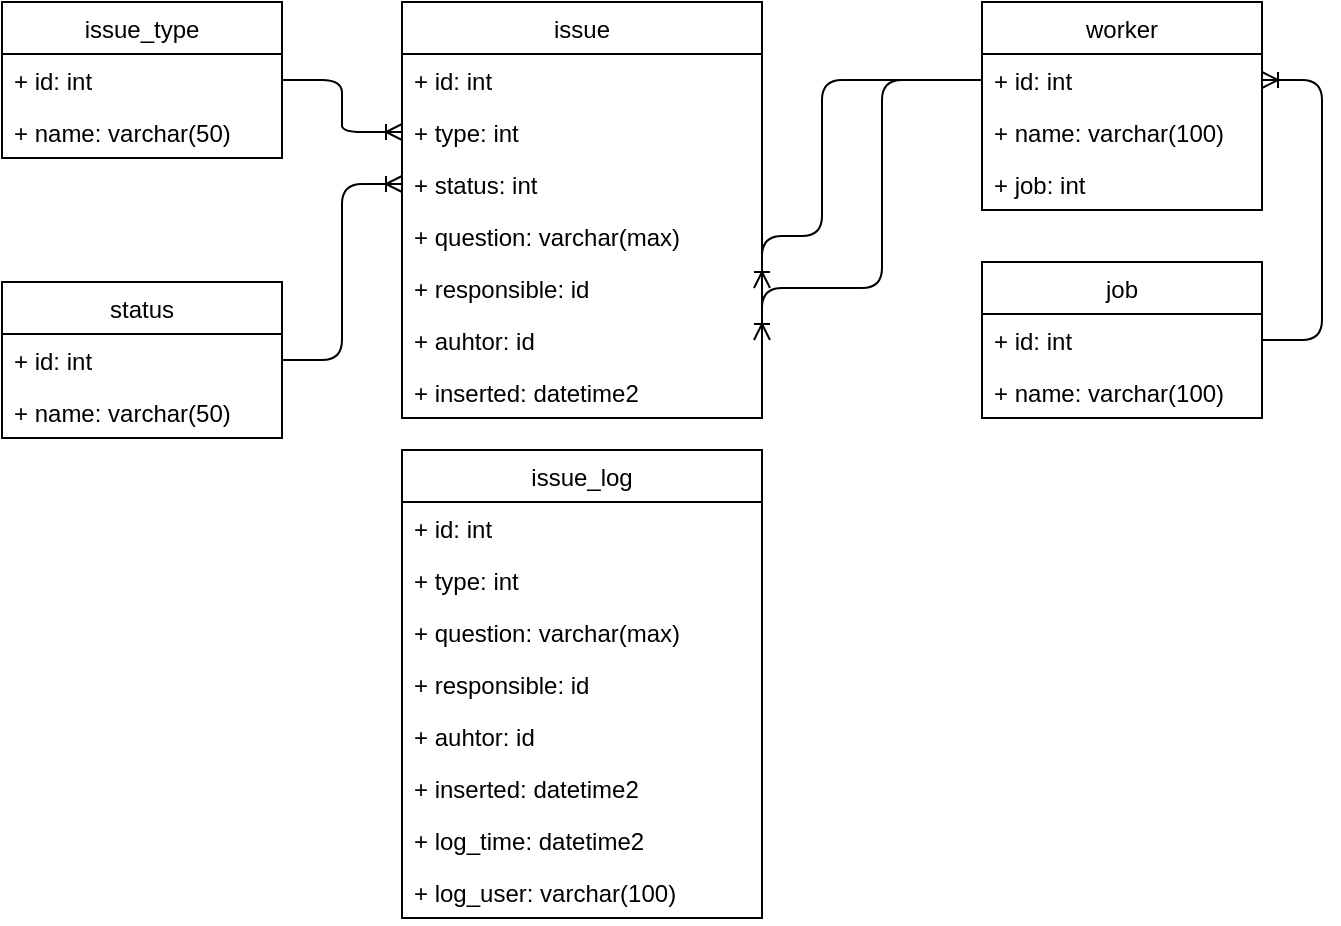 <mxfile version="12.9.14" type="device"><diagram id="uorjm6wV7Zmm8NPPrAeM" name="Page-1"><mxGraphModel dx="1422" dy="791" grid="1" gridSize="10" guides="1" tooltips="1" connect="1" arrows="1" fold="1" page="1" pageScale="1" pageWidth="827" pageHeight="1169" math="0" shadow="0"><root><mxCell id="0"/><mxCell id="1" parent="0"/><mxCell id="ehUCpV0Lfkj7t9eqmJFf-1" value="issue" style="swimlane;fontStyle=0;childLayout=stackLayout;horizontal=1;startSize=26;fillColor=none;horizontalStack=0;resizeParent=1;resizeParentMax=0;resizeLast=0;collapsible=1;marginBottom=0;direction=east;" parent="1" vertex="1"><mxGeometry x="220" y="270" width="180" height="208" as="geometry"/></mxCell><mxCell id="ehUCpV0Lfkj7t9eqmJFf-2" value="+ id: int" style="text;strokeColor=none;fillColor=none;align=left;verticalAlign=top;spacingLeft=4;spacingRight=4;overflow=hidden;rotatable=0;points=[[0,0.5],[1,0.5]];portConstraint=eastwest;" parent="ehUCpV0Lfkj7t9eqmJFf-1" vertex="1"><mxGeometry y="26" width="180" height="26" as="geometry"/></mxCell><mxCell id="ehUCpV0Lfkj7t9eqmJFf-3" value="+ type: int" style="text;strokeColor=none;fillColor=none;align=left;verticalAlign=top;spacingLeft=4;spacingRight=4;overflow=hidden;rotatable=0;points=[[0,0.5],[1,0.5]];portConstraint=eastwest;" parent="ehUCpV0Lfkj7t9eqmJFf-1" vertex="1"><mxGeometry y="52" width="180" height="26" as="geometry"/></mxCell><mxCell id="v5-DmMwLZbDh9ci2ASe7-2" value="+ status: int" style="text;strokeColor=none;fillColor=none;align=left;verticalAlign=top;spacingLeft=4;spacingRight=4;overflow=hidden;rotatable=0;points=[[0,0.5],[1,0.5]];portConstraint=eastwest;" vertex="1" parent="ehUCpV0Lfkj7t9eqmJFf-1"><mxGeometry y="78" width="180" height="26" as="geometry"/></mxCell><mxCell id="ehUCpV0Lfkj7t9eqmJFf-4" value="+ question: varchar(max)" style="text;strokeColor=none;fillColor=none;align=left;verticalAlign=top;spacingLeft=4;spacingRight=4;overflow=hidden;rotatable=0;points=[[0,0.5],[1,0.5]];portConstraint=eastwest;" parent="ehUCpV0Lfkj7t9eqmJFf-1" vertex="1"><mxGeometry y="104" width="180" height="26" as="geometry"/></mxCell><mxCell id="ehUCpV0Lfkj7t9eqmJFf-5" value="+ responsible: id" style="text;strokeColor=none;fillColor=none;align=left;verticalAlign=top;spacingLeft=4;spacingRight=4;overflow=hidden;rotatable=0;points=[[0,0.5],[1,0.5]];portConstraint=eastwest;" parent="ehUCpV0Lfkj7t9eqmJFf-1" vertex="1"><mxGeometry y="130" width="180" height="26" as="geometry"/></mxCell><mxCell id="ehUCpV0Lfkj7t9eqmJFf-6" value="+ auhtor: id" style="text;strokeColor=none;fillColor=none;align=left;verticalAlign=top;spacingLeft=4;spacingRight=4;overflow=hidden;rotatable=0;points=[[0,0.5],[1,0.5]];portConstraint=eastwest;" parent="ehUCpV0Lfkj7t9eqmJFf-1" vertex="1"><mxGeometry y="156" width="180" height="26" as="geometry"/></mxCell><mxCell id="ehUCpV0Lfkj7t9eqmJFf-7" value="+ inserted: datetime2" style="text;strokeColor=none;fillColor=none;align=left;verticalAlign=top;spacingLeft=4;spacingRight=4;overflow=hidden;rotatable=0;points=[[0,0.5],[1,0.5]];portConstraint=eastwest;" parent="ehUCpV0Lfkj7t9eqmJFf-1" vertex="1"><mxGeometry y="182" width="180" height="26" as="geometry"/></mxCell><mxCell id="ehUCpV0Lfkj7t9eqmJFf-16" value="issue_type" style="swimlane;fontStyle=0;childLayout=stackLayout;horizontal=1;startSize=26;fillColor=none;horizontalStack=0;resizeParent=1;resizeParentMax=0;resizeLast=0;collapsible=1;marginBottom=0;" parent="1" vertex="1"><mxGeometry x="20" y="270" width="140" height="78" as="geometry"/></mxCell><mxCell id="ehUCpV0Lfkj7t9eqmJFf-17" value="+ id: int" style="text;strokeColor=none;fillColor=none;align=left;verticalAlign=top;spacingLeft=4;spacingRight=4;overflow=hidden;rotatable=0;points=[[0,0.5],[1,0.5]];portConstraint=eastwest;" parent="ehUCpV0Lfkj7t9eqmJFf-16" vertex="1"><mxGeometry y="26" width="140" height="26" as="geometry"/></mxCell><mxCell id="ehUCpV0Lfkj7t9eqmJFf-18" value="+ name: varchar(50)" style="text;strokeColor=none;fillColor=none;align=left;verticalAlign=top;spacingLeft=4;spacingRight=4;overflow=hidden;rotatable=0;points=[[0,0.5],[1,0.5]];portConstraint=eastwest;" parent="ehUCpV0Lfkj7t9eqmJFf-16" vertex="1"><mxGeometry y="52" width="140" height="26" as="geometry"/></mxCell><mxCell id="ehUCpV0Lfkj7t9eqmJFf-20" value="issue_log" style="swimlane;fontStyle=0;childLayout=stackLayout;horizontal=1;startSize=26;fillColor=none;horizontalStack=0;resizeParent=1;resizeParentMax=0;resizeLast=0;collapsible=1;marginBottom=0;direction=east;" parent="1" vertex="1"><mxGeometry x="220" y="494" width="180" height="234" as="geometry"/></mxCell><mxCell id="ehUCpV0Lfkj7t9eqmJFf-21" value="+ id: int" style="text;strokeColor=none;fillColor=none;align=left;verticalAlign=top;spacingLeft=4;spacingRight=4;overflow=hidden;rotatable=0;points=[[0,0.5],[1,0.5]];portConstraint=eastwest;" parent="ehUCpV0Lfkj7t9eqmJFf-20" vertex="1"><mxGeometry y="26" width="180" height="26" as="geometry"/></mxCell><mxCell id="ehUCpV0Lfkj7t9eqmJFf-22" value="+ type: int" style="text;strokeColor=none;fillColor=none;align=left;verticalAlign=top;spacingLeft=4;spacingRight=4;overflow=hidden;rotatable=0;points=[[0,0.5],[1,0.5]];portConstraint=eastwest;" parent="ehUCpV0Lfkj7t9eqmJFf-20" vertex="1"><mxGeometry y="52" width="180" height="26" as="geometry"/></mxCell><mxCell id="ehUCpV0Lfkj7t9eqmJFf-23" value="+ question: varchar(max)" style="text;strokeColor=none;fillColor=none;align=left;verticalAlign=top;spacingLeft=4;spacingRight=4;overflow=hidden;rotatable=0;points=[[0,0.5],[1,0.5]];portConstraint=eastwest;" parent="ehUCpV0Lfkj7t9eqmJFf-20" vertex="1"><mxGeometry y="78" width="180" height="26" as="geometry"/></mxCell><mxCell id="ehUCpV0Lfkj7t9eqmJFf-24" value="+ responsible: id" style="text;strokeColor=none;fillColor=none;align=left;verticalAlign=top;spacingLeft=4;spacingRight=4;overflow=hidden;rotatable=0;points=[[0,0.5],[1,0.5]];portConstraint=eastwest;" parent="ehUCpV0Lfkj7t9eqmJFf-20" vertex="1"><mxGeometry y="104" width="180" height="26" as="geometry"/></mxCell><mxCell id="ehUCpV0Lfkj7t9eqmJFf-25" value="+ auhtor: id" style="text;strokeColor=none;fillColor=none;align=left;verticalAlign=top;spacingLeft=4;spacingRight=4;overflow=hidden;rotatable=0;points=[[0,0.5],[1,0.5]];portConstraint=eastwest;" parent="ehUCpV0Lfkj7t9eqmJFf-20" vertex="1"><mxGeometry y="130" width="180" height="26" as="geometry"/></mxCell><mxCell id="ehUCpV0Lfkj7t9eqmJFf-26" value="+ inserted: datetime2" style="text;strokeColor=none;fillColor=none;align=left;verticalAlign=top;spacingLeft=4;spacingRight=4;overflow=hidden;rotatable=0;points=[[0,0.5],[1,0.5]];portConstraint=eastwest;" parent="ehUCpV0Lfkj7t9eqmJFf-20" vertex="1"><mxGeometry y="156" width="180" height="26" as="geometry"/></mxCell><mxCell id="ehUCpV0Lfkj7t9eqmJFf-27" value="+ log_time: datetime2" style="text;strokeColor=none;fillColor=none;align=left;verticalAlign=top;spacingLeft=4;spacingRight=4;overflow=hidden;rotatable=0;points=[[0,0.5],[1,0.5]];portConstraint=eastwest;" parent="ehUCpV0Lfkj7t9eqmJFf-20" vertex="1"><mxGeometry y="182" width="180" height="26" as="geometry"/></mxCell><mxCell id="ehUCpV0Lfkj7t9eqmJFf-28" value="+ log_user: varchar(100)" style="text;strokeColor=none;fillColor=none;align=left;verticalAlign=top;spacingLeft=4;spacingRight=4;overflow=hidden;rotatable=0;points=[[0,0.5],[1,0.5]];portConstraint=eastwest;" parent="ehUCpV0Lfkj7t9eqmJFf-20" vertex="1"><mxGeometry y="208" width="180" height="26" as="geometry"/></mxCell><mxCell id="ehUCpV0Lfkj7t9eqmJFf-29" value="" style="edgeStyle=entityRelationEdgeStyle;fontSize=12;html=1;endArrow=ERoneToMany;exitX=1;exitY=0.5;exitDx=0;exitDy=0;entryX=0;entryY=0.5;entryDx=0;entryDy=0;" parent="1" source="ehUCpV0Lfkj7t9eqmJFf-17" target="ehUCpV0Lfkj7t9eqmJFf-3" edge="1"><mxGeometry width="100" height="100" relative="1" as="geometry"><mxPoint x="190" y="200" as="sourcePoint"/><mxPoint x="290" y="100" as="targetPoint"/></mxGeometry></mxCell><mxCell id="ehUCpV0Lfkj7t9eqmJFf-30" value="" style="edgeStyle=orthogonalEdgeStyle;fontSize=12;html=1;endArrow=ERoneToMany;exitX=0;exitY=0.5;exitDx=0;exitDy=0;entryX=1;entryY=0.5;entryDx=0;entryDy=0;" parent="1" source="ehUCpV0Lfkj7t9eqmJFf-9" target="ehUCpV0Lfkj7t9eqmJFf-5" edge="1"><mxGeometry width="100" height="100" relative="1" as="geometry"><mxPoint x="840" y="260" as="sourcePoint"/><mxPoint x="496" y="340" as="targetPoint"/><Array as="points"><mxPoint x="430" y="309"/><mxPoint x="430" y="387"/></Array></mxGeometry></mxCell><mxCell id="ehUCpV0Lfkj7t9eqmJFf-8" value="worker" style="swimlane;fontStyle=0;childLayout=stackLayout;horizontal=1;startSize=26;fillColor=none;horizontalStack=0;resizeParent=1;resizeParentMax=0;resizeLast=0;collapsible=1;marginBottom=0;" parent="1" vertex="1"><mxGeometry x="510" y="270" width="140" height="104" as="geometry"/></mxCell><mxCell id="ehUCpV0Lfkj7t9eqmJFf-9" value="+ id: int" style="text;strokeColor=none;fillColor=none;align=left;verticalAlign=top;spacingLeft=4;spacingRight=4;overflow=hidden;rotatable=0;points=[[0,0.5],[1,0.5]];portConstraint=eastwest;" parent="ehUCpV0Lfkj7t9eqmJFf-8" vertex="1"><mxGeometry y="26" width="140" height="26" as="geometry"/></mxCell><mxCell id="ehUCpV0Lfkj7t9eqmJFf-10" value="+ name: varchar(100)" style="text;strokeColor=none;fillColor=none;align=left;verticalAlign=top;spacingLeft=4;spacingRight=4;overflow=hidden;rotatable=0;points=[[0,0.5],[1,0.5]];portConstraint=eastwest;" parent="ehUCpV0Lfkj7t9eqmJFf-8" vertex="1"><mxGeometry y="52" width="140" height="26" as="geometry"/></mxCell><mxCell id="ehUCpV0Lfkj7t9eqmJFf-11" value="+ job: int" style="text;strokeColor=none;fillColor=none;align=left;verticalAlign=top;spacingLeft=4;spacingRight=4;overflow=hidden;rotatable=0;points=[[0,0.5],[1,0.5]];portConstraint=eastwest;" parent="ehUCpV0Lfkj7t9eqmJFf-8" vertex="1"><mxGeometry y="78" width="140" height="26" as="geometry"/></mxCell><mxCell id="ehUCpV0Lfkj7t9eqmJFf-12" value="job" style="swimlane;fontStyle=0;childLayout=stackLayout;horizontal=1;startSize=26;fillColor=none;horizontalStack=0;resizeParent=1;resizeParentMax=0;resizeLast=0;collapsible=1;marginBottom=0;" parent="1" vertex="1"><mxGeometry x="510" y="400" width="140" height="78" as="geometry"/></mxCell><mxCell id="ehUCpV0Lfkj7t9eqmJFf-13" value="+ id: int" style="text;strokeColor=none;fillColor=none;align=left;verticalAlign=top;spacingLeft=4;spacingRight=4;overflow=hidden;rotatable=0;points=[[0,0.5],[1,0.5]];portConstraint=eastwest;" parent="ehUCpV0Lfkj7t9eqmJFf-12" vertex="1"><mxGeometry y="26" width="140" height="26" as="geometry"/></mxCell><mxCell id="ehUCpV0Lfkj7t9eqmJFf-14" value="+ name: varchar(100)" style="text;strokeColor=none;fillColor=none;align=left;verticalAlign=top;spacingLeft=4;spacingRight=4;overflow=hidden;rotatable=0;points=[[0,0.5],[1,0.5]];portConstraint=eastwest;" parent="ehUCpV0Lfkj7t9eqmJFf-12" vertex="1"><mxGeometry y="52" width="140" height="26" as="geometry"/></mxCell><mxCell id="ehUCpV0Lfkj7t9eqmJFf-33" value="" style="edgeStyle=orthogonalEdgeStyle;fontSize=12;html=1;endArrow=ERoneToMany;exitX=0;exitY=0.5;exitDx=0;exitDy=0;entryX=1;entryY=0.5;entryDx=0;entryDy=0;" parent="1" target="ehUCpV0Lfkj7t9eqmJFf-6" edge="1"><mxGeometry width="100" height="100" relative="1" as="geometry"><mxPoint x="510" y="309" as="sourcePoint"/><mxPoint x="400" y="387" as="targetPoint"/><Array as="points"><mxPoint x="460" y="309"/><mxPoint x="460" y="413"/></Array></mxGeometry></mxCell><mxCell id="ehUCpV0Lfkj7t9eqmJFf-34" value="" style="edgeStyle=orthogonalEdgeStyle;fontSize=12;html=1;endArrow=ERoneToMany;exitX=1;exitY=0.5;exitDx=0;exitDy=0;entryX=1;entryY=0.5;entryDx=0;entryDy=0;" parent="1" source="ehUCpV0Lfkj7t9eqmJFf-12" target="ehUCpV0Lfkj7t9eqmJFf-9" edge="1"><mxGeometry width="100" height="100" relative="1" as="geometry"><mxPoint x="700" y="380" as="sourcePoint"/><mxPoint x="800" y="280" as="targetPoint"/><Array as="points"><mxPoint x="680" y="439"/><mxPoint x="680" y="309"/></Array></mxGeometry></mxCell><mxCell id="v5-DmMwLZbDh9ci2ASe7-3" value="status" style="swimlane;fontStyle=0;childLayout=stackLayout;horizontal=1;startSize=26;fillColor=none;horizontalStack=0;resizeParent=1;resizeParentMax=0;resizeLast=0;collapsible=1;marginBottom=0;" vertex="1" parent="1"><mxGeometry x="20" y="410" width="140" height="78" as="geometry"/></mxCell><mxCell id="v5-DmMwLZbDh9ci2ASe7-4" value="+ id: int" style="text;strokeColor=none;fillColor=none;align=left;verticalAlign=top;spacingLeft=4;spacingRight=4;overflow=hidden;rotatable=0;points=[[0,0.5],[1,0.5]];portConstraint=eastwest;" vertex="1" parent="v5-DmMwLZbDh9ci2ASe7-3"><mxGeometry y="26" width="140" height="26" as="geometry"/></mxCell><mxCell id="v5-DmMwLZbDh9ci2ASe7-5" value="+ name: varchar(50)" style="text;strokeColor=none;fillColor=none;align=left;verticalAlign=top;spacingLeft=4;spacingRight=4;overflow=hidden;rotatable=0;points=[[0,0.5],[1,0.5]];portConstraint=eastwest;" vertex="1" parent="v5-DmMwLZbDh9ci2ASe7-3"><mxGeometry y="52" width="140" height="26" as="geometry"/></mxCell><mxCell id="v5-DmMwLZbDh9ci2ASe7-6" value="" style="edgeStyle=entityRelationEdgeStyle;fontSize=12;html=1;endArrow=ERoneToMany;entryX=0;entryY=0.5;entryDx=0;entryDy=0;exitX=1;exitY=0.5;exitDx=0;exitDy=0;" edge="1" parent="1" source="v5-DmMwLZbDh9ci2ASe7-4" target="v5-DmMwLZbDh9ci2ASe7-2"><mxGeometry width="100" height="100" relative="1" as="geometry"><mxPoint x="150" y="540" as="sourcePoint"/><mxPoint x="220" y="478" as="targetPoint"/></mxGeometry></mxCell></root></mxGraphModel></diagram></mxfile>